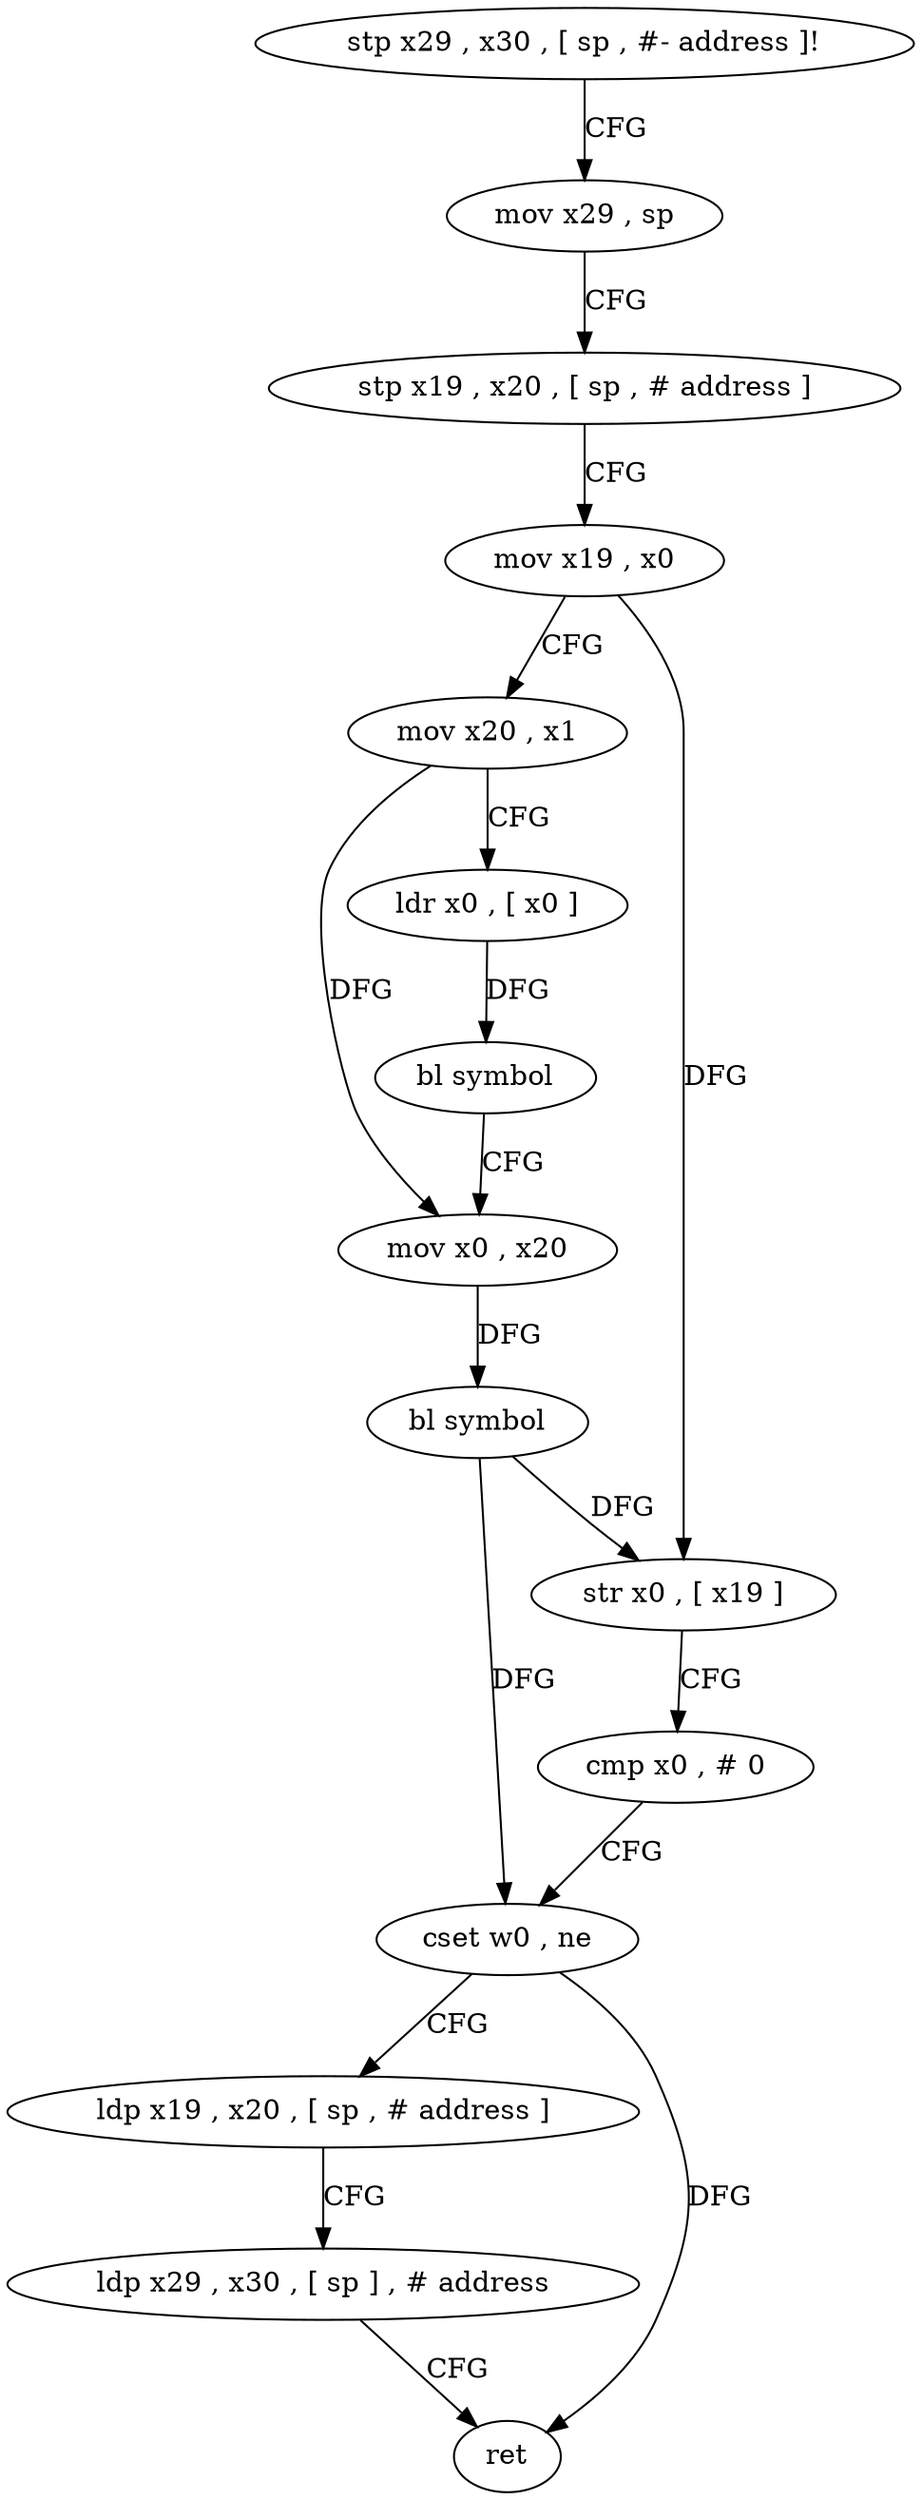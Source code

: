 digraph "func" {
"83884" [label = "stp x29 , x30 , [ sp , #- address ]!" ]
"83888" [label = "mov x29 , sp" ]
"83892" [label = "stp x19 , x20 , [ sp , # address ]" ]
"83896" [label = "mov x19 , x0" ]
"83900" [label = "mov x20 , x1" ]
"83904" [label = "ldr x0 , [ x0 ]" ]
"83908" [label = "bl symbol" ]
"83912" [label = "mov x0 , x20" ]
"83916" [label = "bl symbol" ]
"83920" [label = "str x0 , [ x19 ]" ]
"83924" [label = "cmp x0 , # 0" ]
"83928" [label = "cset w0 , ne" ]
"83932" [label = "ldp x19 , x20 , [ sp , # address ]" ]
"83936" [label = "ldp x29 , x30 , [ sp ] , # address" ]
"83940" [label = "ret" ]
"83884" -> "83888" [ label = "CFG" ]
"83888" -> "83892" [ label = "CFG" ]
"83892" -> "83896" [ label = "CFG" ]
"83896" -> "83900" [ label = "CFG" ]
"83896" -> "83920" [ label = "DFG" ]
"83900" -> "83904" [ label = "CFG" ]
"83900" -> "83912" [ label = "DFG" ]
"83904" -> "83908" [ label = "DFG" ]
"83908" -> "83912" [ label = "CFG" ]
"83912" -> "83916" [ label = "DFG" ]
"83916" -> "83920" [ label = "DFG" ]
"83916" -> "83928" [ label = "DFG" ]
"83920" -> "83924" [ label = "CFG" ]
"83924" -> "83928" [ label = "CFG" ]
"83928" -> "83932" [ label = "CFG" ]
"83928" -> "83940" [ label = "DFG" ]
"83932" -> "83936" [ label = "CFG" ]
"83936" -> "83940" [ label = "CFG" ]
}
